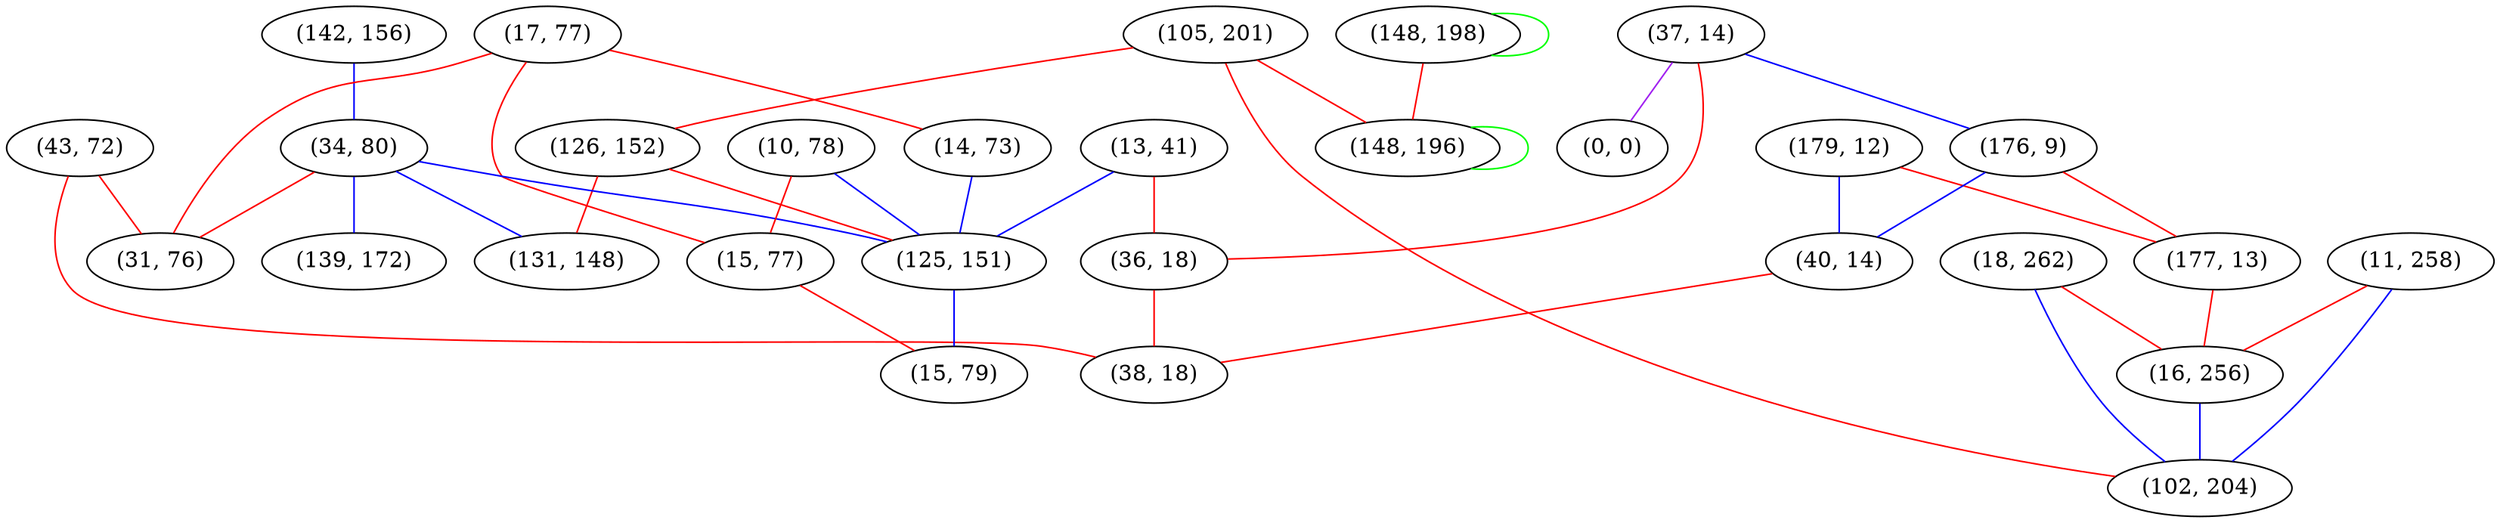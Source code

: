 graph "" {
"(142, 156)";
"(11, 258)";
"(105, 201)";
"(37, 14)";
"(0, 0)";
"(179, 12)";
"(17, 77)";
"(13, 41)";
"(126, 152)";
"(34, 80)";
"(176, 9)";
"(36, 18)";
"(131, 148)";
"(10, 78)";
"(148, 198)";
"(40, 14)";
"(15, 77)";
"(43, 72)";
"(18, 262)";
"(177, 13)";
"(14, 73)";
"(38, 18)";
"(125, 151)";
"(31, 76)";
"(16, 256)";
"(102, 204)";
"(148, 196)";
"(139, 172)";
"(15, 79)";
"(142, 156)" -- "(34, 80)"  [color=blue, key=0, weight=3];
"(11, 258)" -- "(102, 204)"  [color=blue, key=0, weight=3];
"(11, 258)" -- "(16, 256)"  [color=red, key=0, weight=1];
"(105, 201)" -- "(102, 204)"  [color=red, key=0, weight=1];
"(105, 201)" -- "(148, 196)"  [color=red, key=0, weight=1];
"(105, 201)" -- "(126, 152)"  [color=red, key=0, weight=1];
"(37, 14)" -- "(176, 9)"  [color=blue, key=0, weight=3];
"(37, 14)" -- "(36, 18)"  [color=red, key=0, weight=1];
"(37, 14)" -- "(0, 0)"  [color=purple, key=0, weight=4];
"(179, 12)" -- "(177, 13)"  [color=red, key=0, weight=1];
"(179, 12)" -- "(40, 14)"  [color=blue, key=0, weight=3];
"(17, 77)" -- "(31, 76)"  [color=red, key=0, weight=1];
"(17, 77)" -- "(14, 73)"  [color=red, key=0, weight=1];
"(17, 77)" -- "(15, 77)"  [color=red, key=0, weight=1];
"(13, 41)" -- "(36, 18)"  [color=red, key=0, weight=1];
"(13, 41)" -- "(125, 151)"  [color=blue, key=0, weight=3];
"(126, 152)" -- "(125, 151)"  [color=red, key=0, weight=1];
"(126, 152)" -- "(131, 148)"  [color=red, key=0, weight=1];
"(34, 80)" -- "(31, 76)"  [color=red, key=0, weight=1];
"(34, 80)" -- "(139, 172)"  [color=blue, key=0, weight=3];
"(34, 80)" -- "(125, 151)"  [color=blue, key=0, weight=3];
"(34, 80)" -- "(131, 148)"  [color=blue, key=0, weight=3];
"(176, 9)" -- "(177, 13)"  [color=red, key=0, weight=1];
"(176, 9)" -- "(40, 14)"  [color=blue, key=0, weight=3];
"(36, 18)" -- "(38, 18)"  [color=red, key=0, weight=1];
"(10, 78)" -- "(15, 77)"  [color=red, key=0, weight=1];
"(10, 78)" -- "(125, 151)"  [color=blue, key=0, weight=3];
"(148, 198)" -- "(148, 196)"  [color=red, key=0, weight=1];
"(148, 198)" -- "(148, 198)"  [color=green, key=0, weight=2];
"(40, 14)" -- "(38, 18)"  [color=red, key=0, weight=1];
"(15, 77)" -- "(15, 79)"  [color=red, key=0, weight=1];
"(43, 72)" -- "(31, 76)"  [color=red, key=0, weight=1];
"(43, 72)" -- "(38, 18)"  [color=red, key=0, weight=1];
"(18, 262)" -- "(102, 204)"  [color=blue, key=0, weight=3];
"(18, 262)" -- "(16, 256)"  [color=red, key=0, weight=1];
"(177, 13)" -- "(16, 256)"  [color=red, key=0, weight=1];
"(14, 73)" -- "(125, 151)"  [color=blue, key=0, weight=3];
"(125, 151)" -- "(15, 79)"  [color=blue, key=0, weight=3];
"(16, 256)" -- "(102, 204)"  [color=blue, key=0, weight=3];
"(148, 196)" -- "(148, 196)"  [color=green, key=0, weight=2];
}

